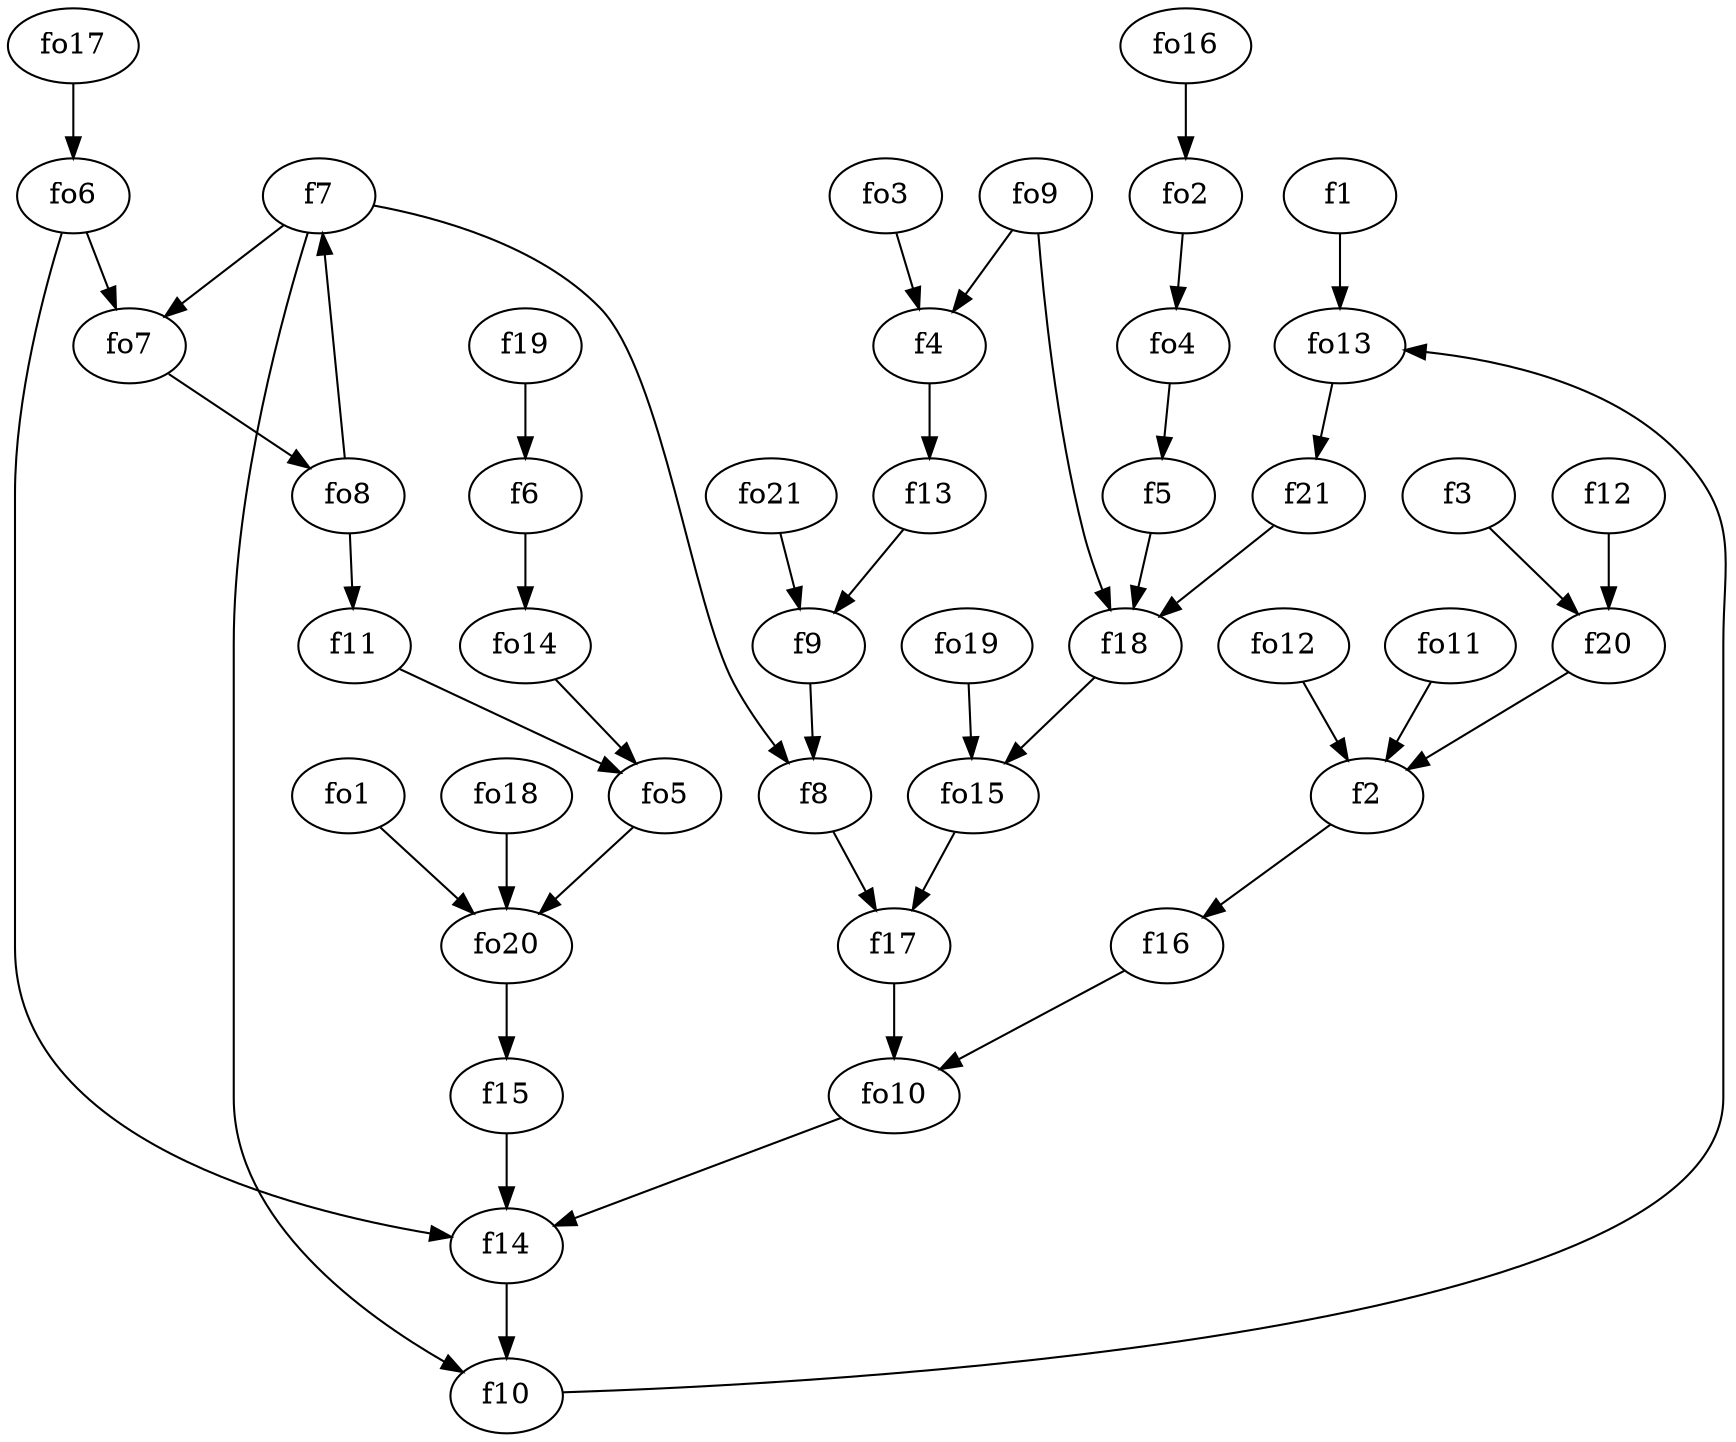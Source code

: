 strict digraph  {
f1;
f2;
f3;
f4;
f5;
f6;
f7;
f8;
f9;
f10;
f11;
f12;
f13;
f14;
f15;
f16;
f17;
f18;
f19;
f20;
f21;
fo1;
fo2;
fo3;
fo4;
fo5;
fo6;
fo7;
fo8;
fo9;
fo10;
fo11;
fo12;
fo13;
fo14;
fo15;
fo16;
fo17;
fo18;
fo19;
fo20;
fo21;
f1 -> fo13  [weight=2];
f2 -> f16  [weight=2];
f3 -> f20  [weight=2];
f4 -> f13  [weight=2];
f5 -> f18  [weight=2];
f6 -> fo14  [weight=2];
f7 -> f8  [weight=2];
f7 -> f10  [weight=2];
f7 -> fo7  [weight=2];
f8 -> f17  [weight=2];
f9 -> f8  [weight=2];
f10 -> fo13  [weight=2];
f11 -> fo5  [weight=2];
f12 -> f20  [weight=2];
f13 -> f9  [weight=2];
f14 -> f10  [weight=2];
f15 -> f14  [weight=2];
f16 -> fo10  [weight=2];
f17 -> fo10  [weight=2];
f18 -> fo15  [weight=2];
f19 -> f6  [weight=2];
f20 -> f2  [weight=2];
f21 -> f18  [weight=2];
fo1 -> fo20  [weight=2];
fo2 -> fo4  [weight=2];
fo3 -> f4  [weight=2];
fo4 -> f5  [weight=2];
fo5 -> fo20  [weight=2];
fo6 -> f14  [weight=2];
fo6 -> fo7  [weight=2];
fo7 -> fo8  [weight=2];
fo8 -> f11  [weight=2];
fo8 -> f7  [weight=2];
fo9 -> f4  [weight=2];
fo9 -> f18  [weight=2];
fo10 -> f14  [weight=2];
fo11 -> f2  [weight=2];
fo12 -> f2  [weight=2];
fo13 -> f21  [weight=2];
fo14 -> fo5  [weight=2];
fo15 -> f17  [weight=2];
fo16 -> fo2  [weight=2];
fo17 -> fo6  [weight=2];
fo18 -> fo20  [weight=2];
fo19 -> fo15  [weight=2];
fo20 -> f15  [weight=2];
fo21 -> f9  [weight=2];
}
